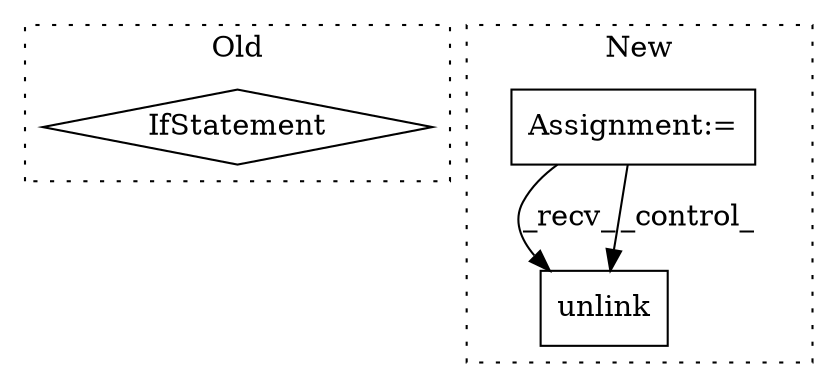 digraph G {
subgraph cluster0 {
1 [label="IfStatement" a="25" s="2424,2452" l="4,2" shape="diamond"];
label = "Old";
style="dotted";
}
subgraph cluster1 {
2 [label="unlink" a="32" s="2234" l="8" shape="box"];
3 [label="Assignment:=" a="7" s="1754" l="1" shape="box"];
label = "New";
style="dotted";
}
3 -> 2 [label="_recv_"];
3 -> 2 [label="_control_"];
}